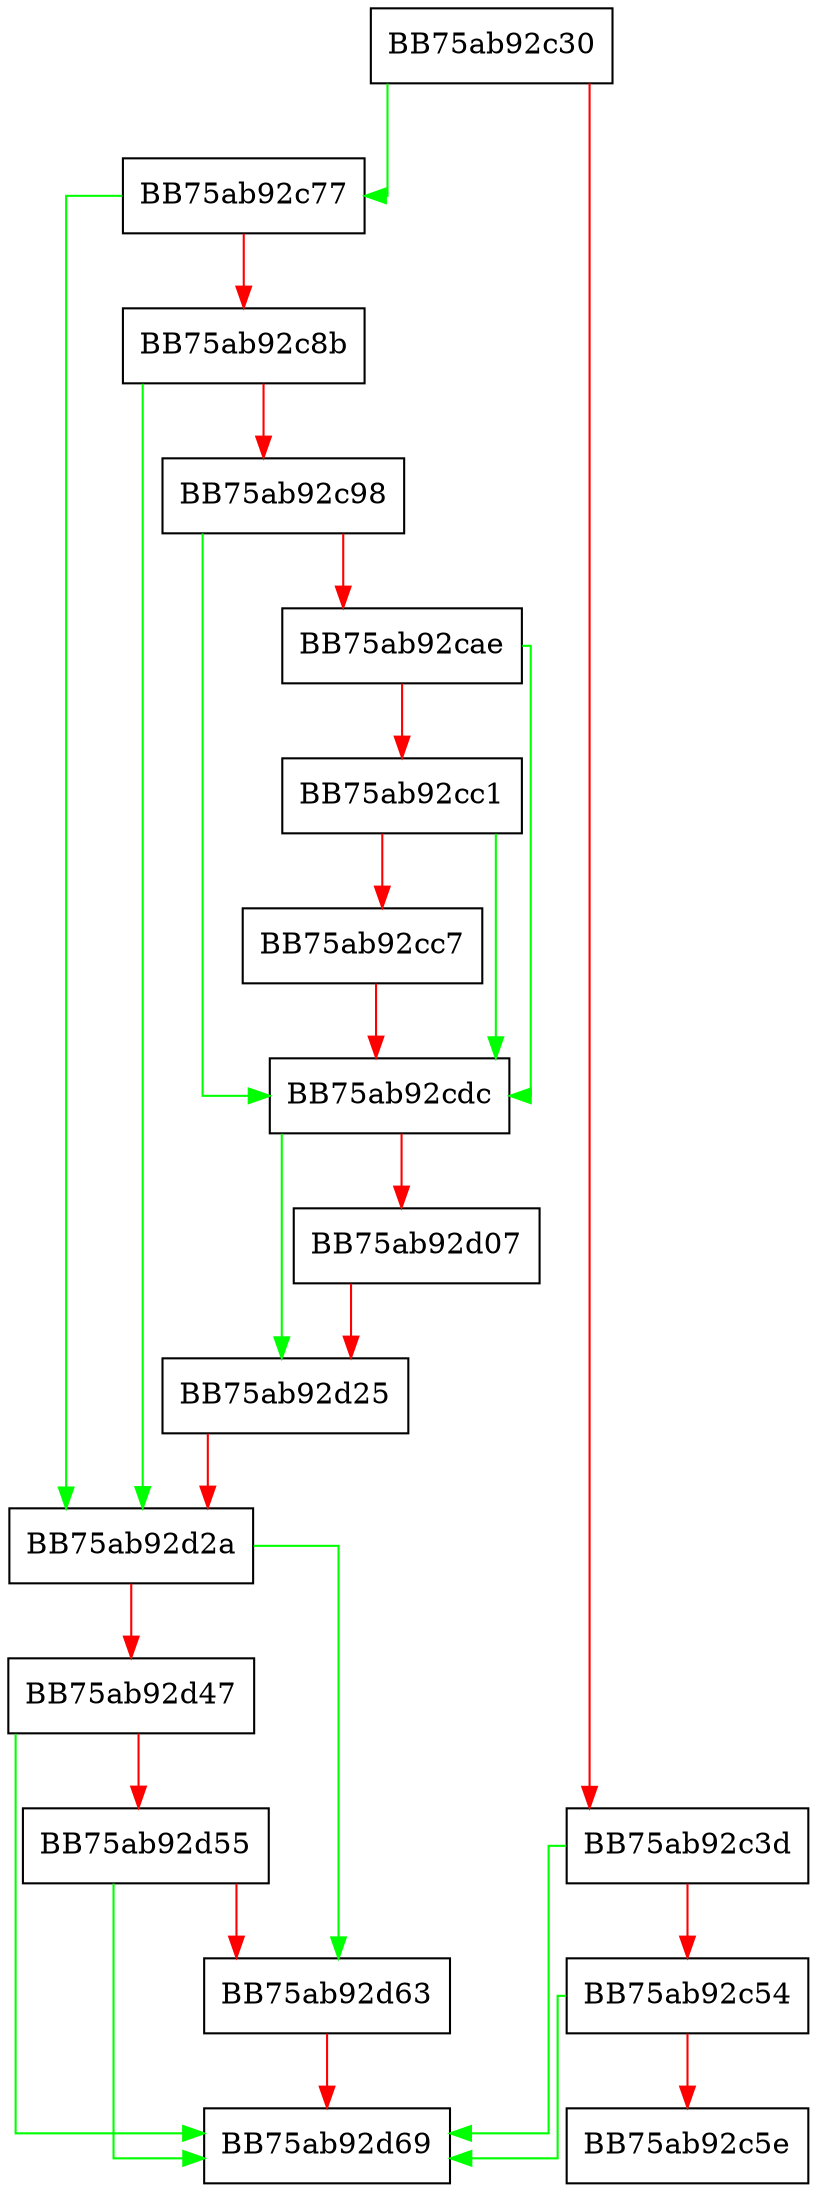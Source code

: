digraph OnNotify {
  node [shape="box"];
  graph [splines=ortho];
  BB75ab92c30 -> BB75ab92c77 [color="green"];
  BB75ab92c30 -> BB75ab92c3d [color="red"];
  BB75ab92c3d -> BB75ab92d69 [color="green"];
  BB75ab92c3d -> BB75ab92c54 [color="red"];
  BB75ab92c54 -> BB75ab92d69 [color="green"];
  BB75ab92c54 -> BB75ab92c5e [color="red"];
  BB75ab92c77 -> BB75ab92d2a [color="green"];
  BB75ab92c77 -> BB75ab92c8b [color="red"];
  BB75ab92c8b -> BB75ab92d2a [color="green"];
  BB75ab92c8b -> BB75ab92c98 [color="red"];
  BB75ab92c98 -> BB75ab92cdc [color="green"];
  BB75ab92c98 -> BB75ab92cae [color="red"];
  BB75ab92cae -> BB75ab92cdc [color="green"];
  BB75ab92cae -> BB75ab92cc1 [color="red"];
  BB75ab92cc1 -> BB75ab92cdc [color="green"];
  BB75ab92cc1 -> BB75ab92cc7 [color="red"];
  BB75ab92cc7 -> BB75ab92cdc [color="red"];
  BB75ab92cdc -> BB75ab92d25 [color="green"];
  BB75ab92cdc -> BB75ab92d07 [color="red"];
  BB75ab92d07 -> BB75ab92d25 [color="red"];
  BB75ab92d25 -> BB75ab92d2a [color="red"];
  BB75ab92d2a -> BB75ab92d63 [color="green"];
  BB75ab92d2a -> BB75ab92d47 [color="red"];
  BB75ab92d47 -> BB75ab92d69 [color="green"];
  BB75ab92d47 -> BB75ab92d55 [color="red"];
  BB75ab92d55 -> BB75ab92d69 [color="green"];
  BB75ab92d55 -> BB75ab92d63 [color="red"];
  BB75ab92d63 -> BB75ab92d69 [color="red"];
}